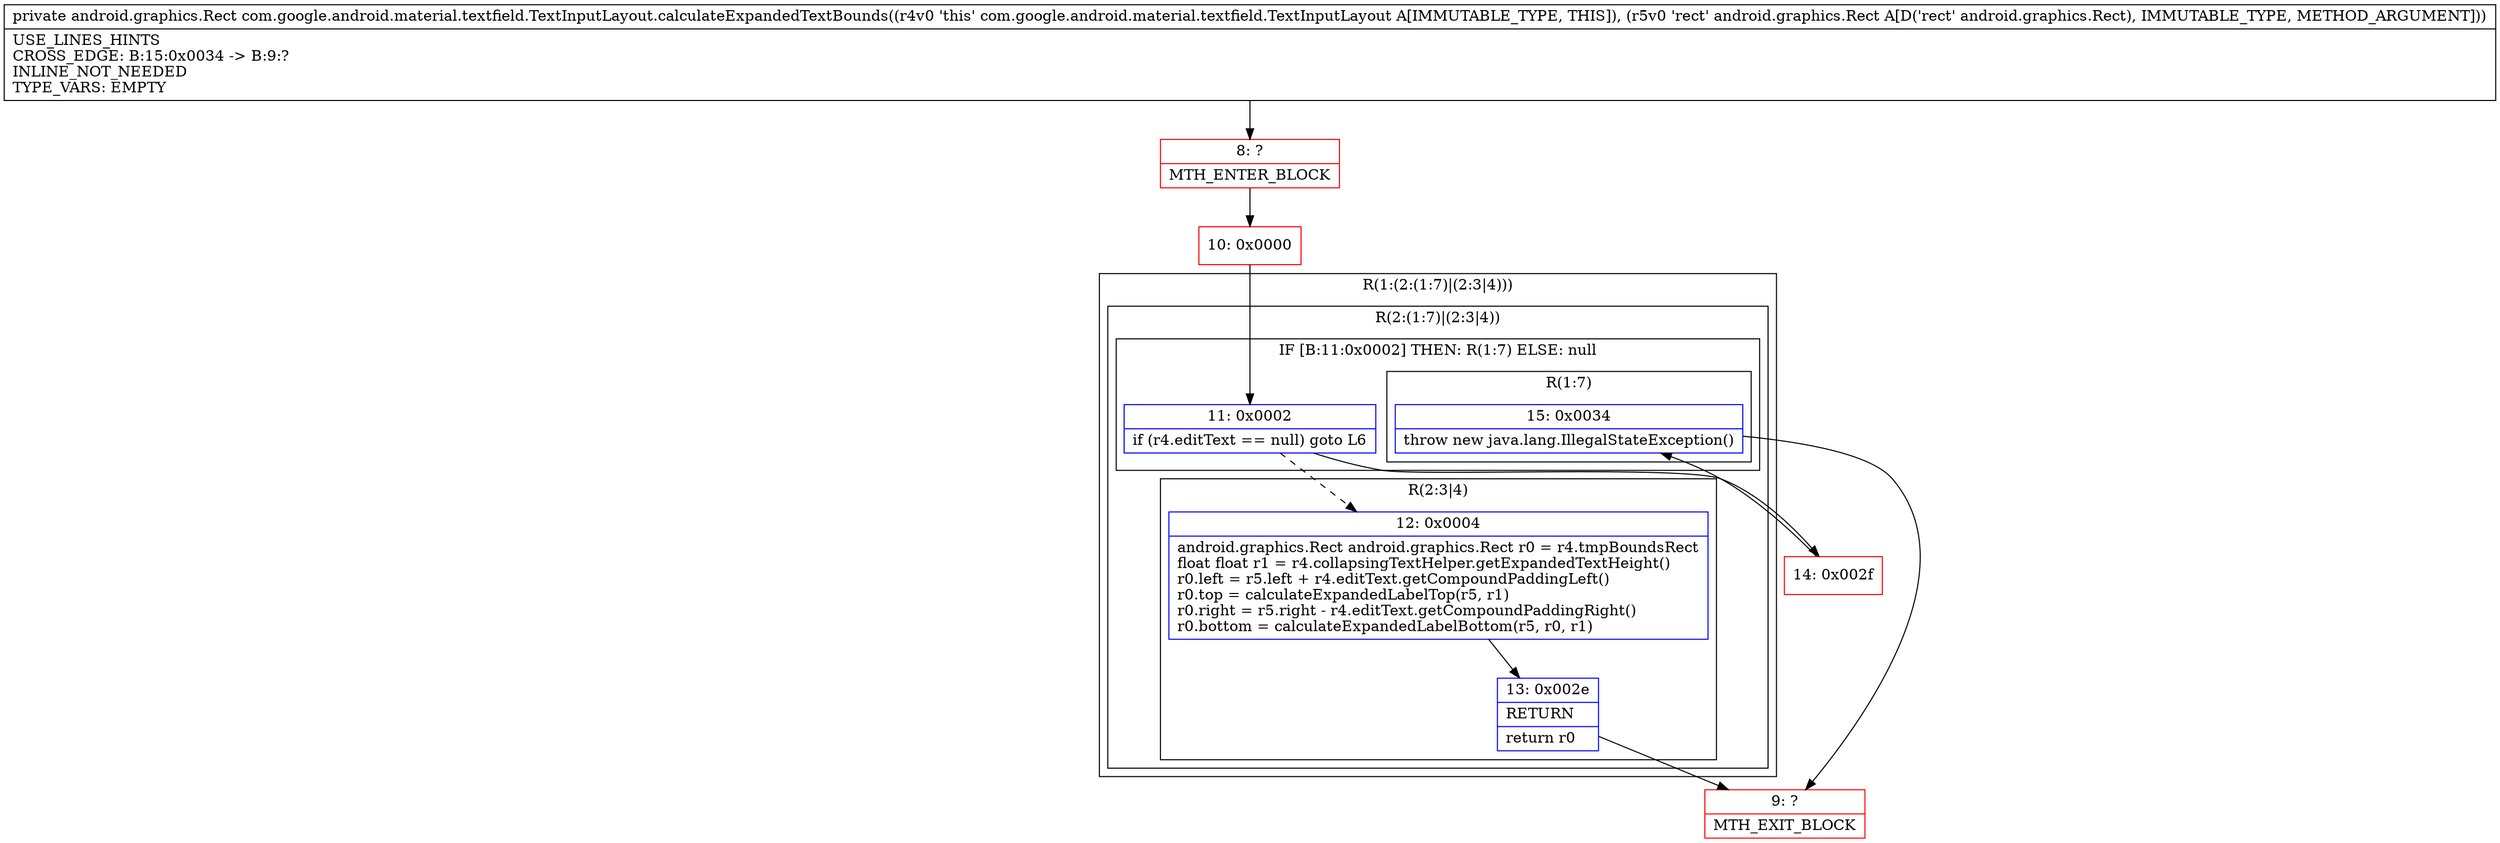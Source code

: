 digraph "CFG forcom.google.android.material.textfield.TextInputLayout.calculateExpandedTextBounds(Landroid\/graphics\/Rect;)Landroid\/graphics\/Rect;" {
subgraph cluster_Region_2049123566 {
label = "R(1:(2:(1:7)|(2:3|4)))";
node [shape=record,color=blue];
subgraph cluster_Region_1029086155 {
label = "R(2:(1:7)|(2:3|4))";
node [shape=record,color=blue];
subgraph cluster_IfRegion_1773817971 {
label = "IF [B:11:0x0002] THEN: R(1:7) ELSE: null";
node [shape=record,color=blue];
Node_11 [shape=record,label="{11\:\ 0x0002|if (r4.editText == null) goto L6\l}"];
subgraph cluster_Region_192320556 {
label = "R(1:7)";
node [shape=record,color=blue];
Node_15 [shape=record,label="{15\:\ 0x0034|throw new java.lang.IllegalStateException()\l}"];
}
}
subgraph cluster_Region_18164300 {
label = "R(2:3|4)";
node [shape=record,color=blue];
Node_12 [shape=record,label="{12\:\ 0x0004|android.graphics.Rect android.graphics.Rect r0 = r4.tmpBoundsRect\lfloat float r1 = r4.collapsingTextHelper.getExpandedTextHeight()\lr0.left = r5.left + r4.editText.getCompoundPaddingLeft()\lr0.top = calculateExpandedLabelTop(r5, r1)\lr0.right = r5.right \- r4.editText.getCompoundPaddingRight()\lr0.bottom = calculateExpandedLabelBottom(r5, r0, r1)\l}"];
Node_13 [shape=record,label="{13\:\ 0x002e|RETURN\l|return r0\l}"];
}
}
}
Node_8 [shape=record,color=red,label="{8\:\ ?|MTH_ENTER_BLOCK\l}"];
Node_10 [shape=record,color=red,label="{10\:\ 0x0000}"];
Node_9 [shape=record,color=red,label="{9\:\ ?|MTH_EXIT_BLOCK\l}"];
Node_14 [shape=record,color=red,label="{14\:\ 0x002f}"];
MethodNode[shape=record,label="{private android.graphics.Rect com.google.android.material.textfield.TextInputLayout.calculateExpandedTextBounds((r4v0 'this' com.google.android.material.textfield.TextInputLayout A[IMMUTABLE_TYPE, THIS]), (r5v0 'rect' android.graphics.Rect A[D('rect' android.graphics.Rect), IMMUTABLE_TYPE, METHOD_ARGUMENT]))  | USE_LINES_HINTS\lCROSS_EDGE: B:15:0x0034 \-\> B:9:?\lINLINE_NOT_NEEDED\lTYPE_VARS: EMPTY\l}"];
MethodNode -> Node_8;Node_11 -> Node_12[style=dashed];
Node_11 -> Node_14;
Node_15 -> Node_9;
Node_12 -> Node_13;
Node_13 -> Node_9;
Node_8 -> Node_10;
Node_10 -> Node_11;
Node_14 -> Node_15;
}

